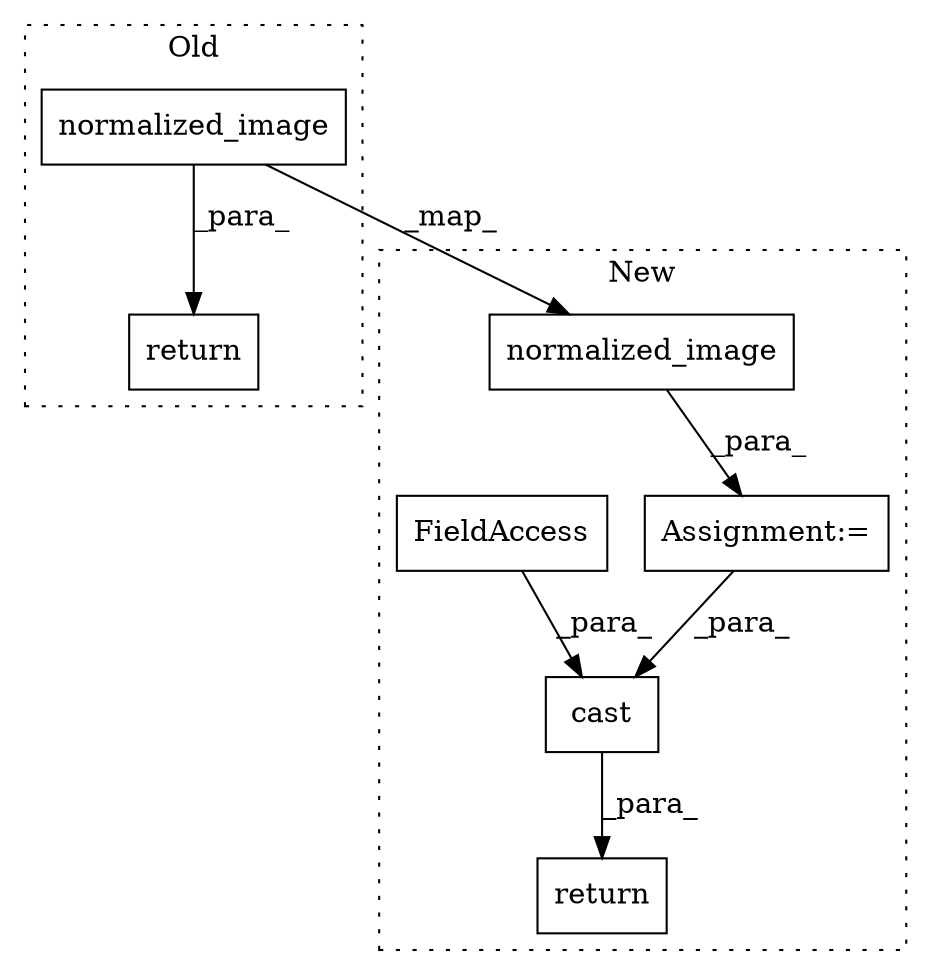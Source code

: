 digraph G {
subgraph cluster0 {
1 [label="normalized_image" a="32" s="12575,12597" l="17,1" shape="box"];
7 [label="return" a="41" s="12568" l="7" shape="box"];
label = "Old";
style="dotted";
}
subgraph cluster1 {
2 [label="normalized_image" a="32" s="12599,12621" l="17,1" shape="box"];
3 [label="cast" a="32" s="12646,12672" l="5,1" shape="box"];
4 [label="FieldAccess" a="22" s="12662" l="10" shape="box"];
5 [label="Assignment:=" a="7" s="12598" l="1" shape="box"];
6 [label="return" a="41" s="12628" l="7" shape="box"];
label = "New";
style="dotted";
}
1 -> 2 [label="_map_"];
1 -> 7 [label="_para_"];
2 -> 5 [label="_para_"];
3 -> 6 [label="_para_"];
4 -> 3 [label="_para_"];
5 -> 3 [label="_para_"];
}